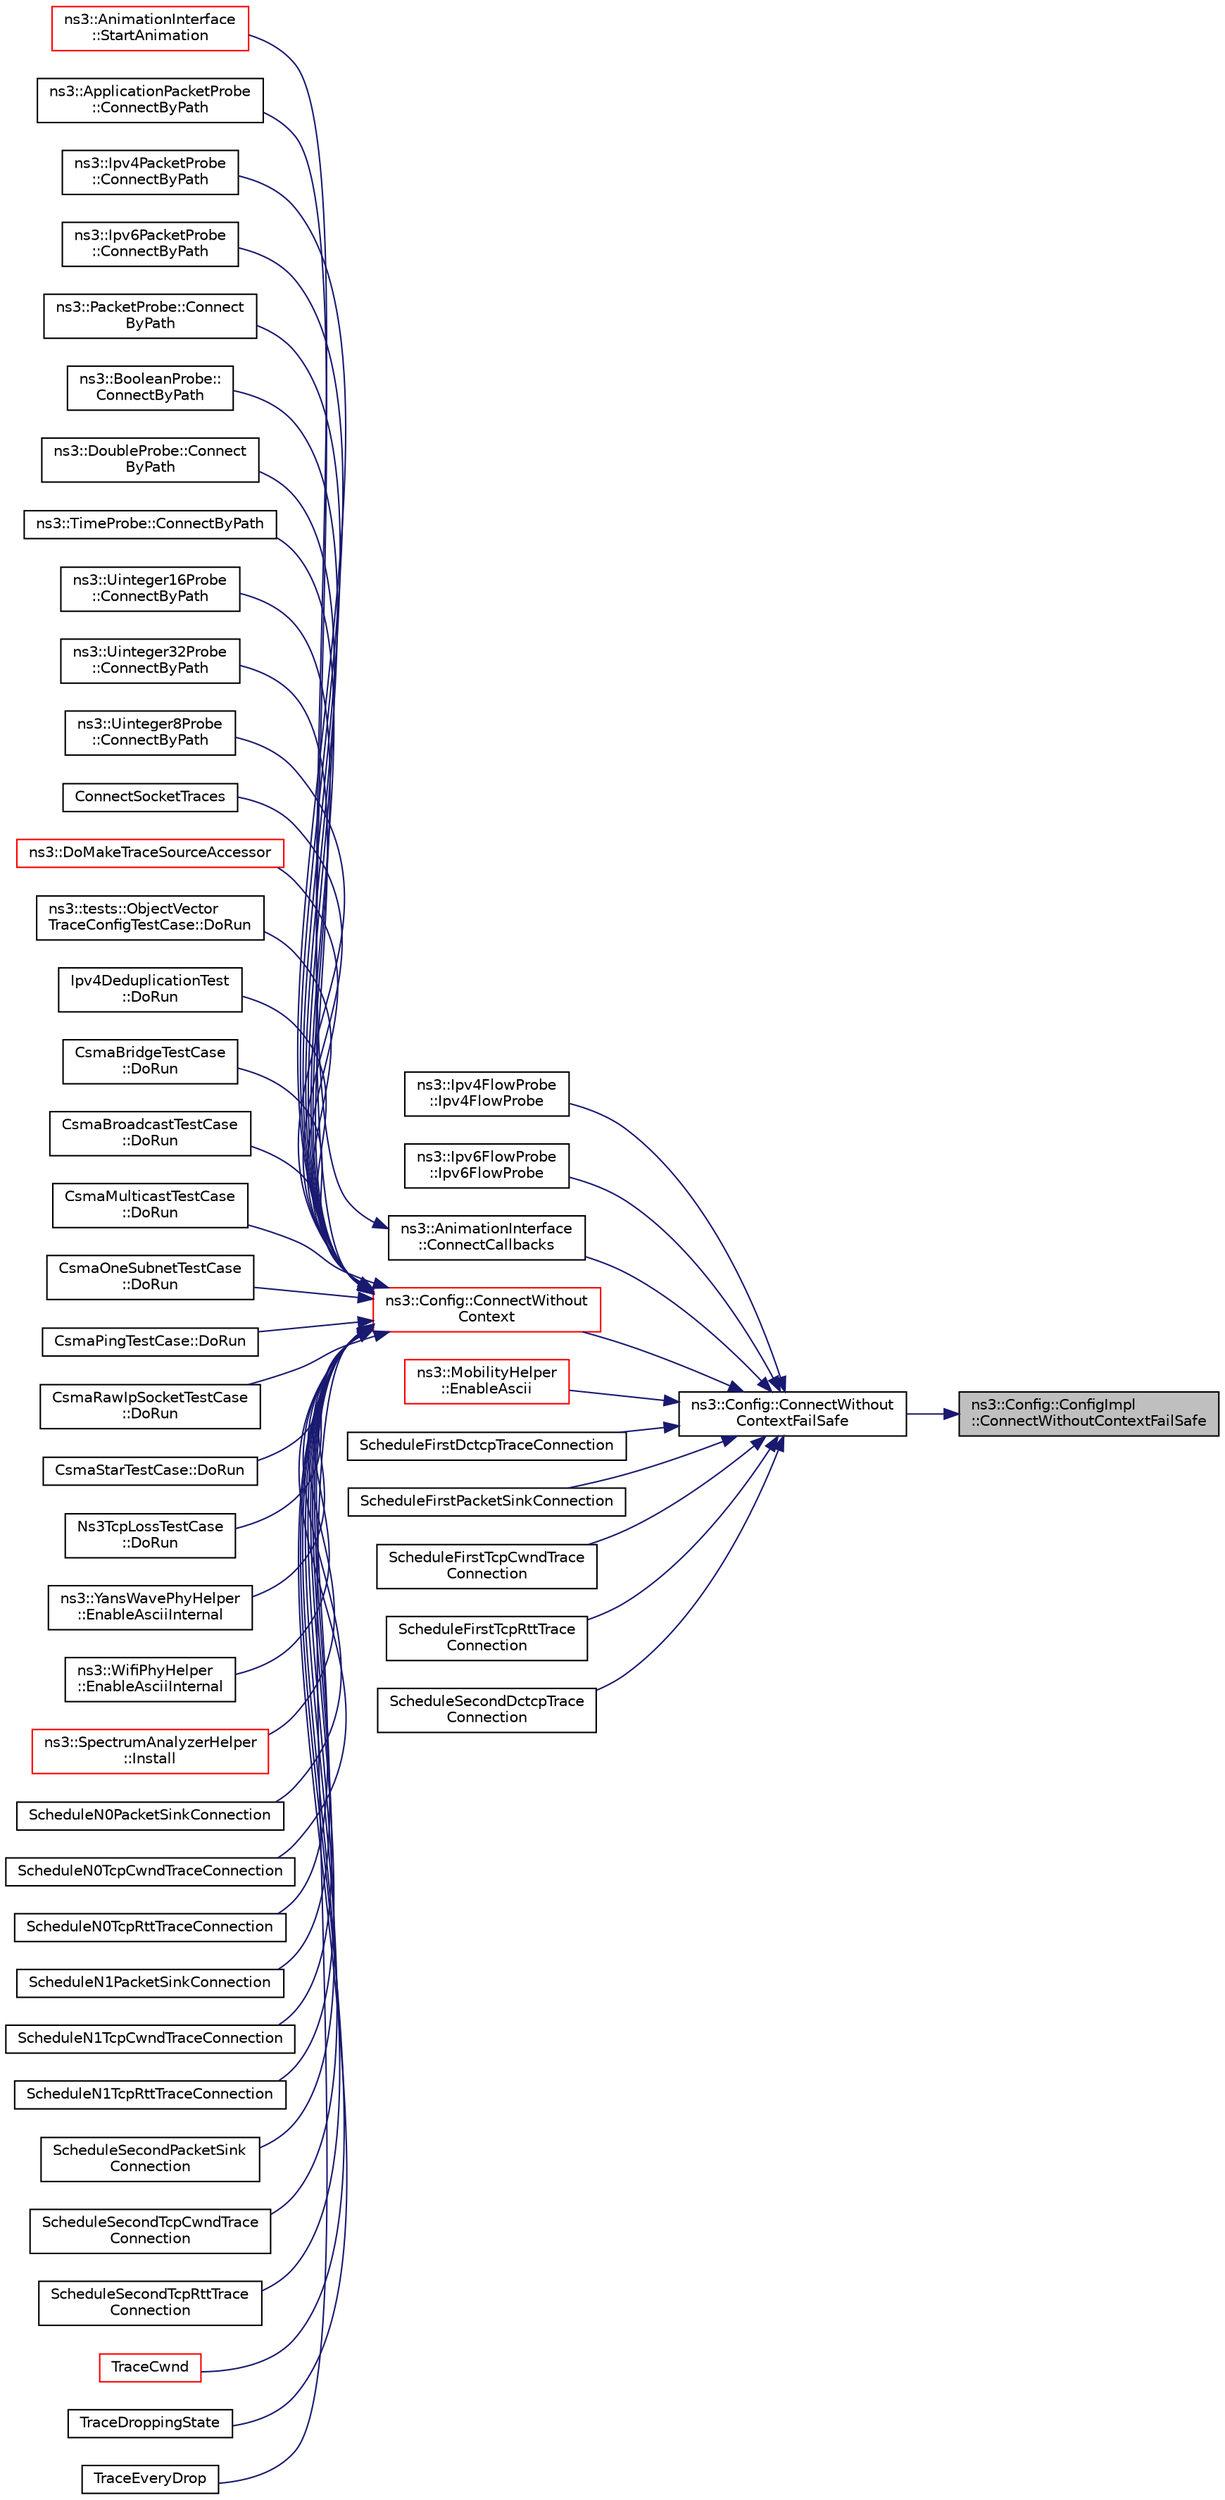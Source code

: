digraph "ns3::Config::ConfigImpl::ConnectWithoutContextFailSafe"
{
 // LATEX_PDF_SIZE
  edge [fontname="Helvetica",fontsize="10",labelfontname="Helvetica",labelfontsize="10"];
  node [fontname="Helvetica",fontsize="10",shape=record];
  rankdir="RL";
  Node1 [label="ns3::Config::ConfigImpl\l::ConnectWithoutContextFailSafe",height=0.2,width=0.4,color="black", fillcolor="grey75", style="filled", fontcolor="black",tooltip="This function will attempt to find all trace sources which match the input path and will then connect..."];
  Node1 -> Node2 [dir="back",color="midnightblue",fontsize="10",style="solid",fontname="Helvetica"];
  Node2 [label="ns3::Config::ConnectWithout\lContextFailSafe",height=0.2,width=0.4,color="black", fillcolor="white", style="filled",URL="$namespacens3_1_1_config.html#afe7da9182a8f57ffe79c2bd0e434af50",tooltip="This function will attempt to find all trace sources which match the input path and will then connect..."];
  Node2 -> Node3 [dir="back",color="midnightblue",fontsize="10",style="solid",fontname="Helvetica"];
  Node3 [label="ns3::Ipv4FlowProbe\l::Ipv4FlowProbe",height=0.2,width=0.4,color="black", fillcolor="white", style="filled",URL="$classns3_1_1_ipv4_flow_probe.html#ac22ef10899500d98945fc8140fab1cb4",tooltip="Constructor."];
  Node2 -> Node4 [dir="back",color="midnightblue",fontsize="10",style="solid",fontname="Helvetica"];
  Node4 [label="ns3::Ipv6FlowProbe\l::Ipv6FlowProbe",height=0.2,width=0.4,color="black", fillcolor="white", style="filled",URL="$classns3_1_1_ipv6_flow_probe.html#aa276e5ac5c1a0162bd987f235a8164a5",tooltip="Constructor."];
  Node2 -> Node5 [dir="back",color="midnightblue",fontsize="10",style="solid",fontname="Helvetica"];
  Node5 [label="ns3::AnimationInterface\l::ConnectCallbacks",height=0.2,width=0.4,color="black", fillcolor="white", style="filled",URL="$classns3_1_1_animation_interface.html#a3475aa338984f2024403caa04c146027",tooltip="Connect callbacks function."];
  Node5 -> Node6 [dir="back",color="midnightblue",fontsize="10",style="solid",fontname="Helvetica"];
  Node6 [label="ns3::AnimationInterface\l::StartAnimation",height=0.2,width=0.4,color="red", fillcolor="white", style="filled",URL="$classns3_1_1_animation_interface.html#aed28bace6b97494e11179766449bb442",tooltip="Start animation function."];
  Node2 -> Node8 [dir="back",color="midnightblue",fontsize="10",style="solid",fontname="Helvetica"];
  Node8 [label="ns3::Config::ConnectWithout\lContext",height=0.2,width=0.4,color="red", fillcolor="white", style="filled",URL="$group__config.html#gaa2f896aa7021f95fffabc80b2ec22e08",tooltip=" "];
  Node8 -> Node9 [dir="back",color="midnightblue",fontsize="10",style="solid",fontname="Helvetica"];
  Node9 [label="ns3::ApplicationPacketProbe\l::ConnectByPath",height=0.2,width=0.4,color="black", fillcolor="white", style="filled",URL="$classns3_1_1_application_packet_probe.html#a0752c9821f165dea42c7d79080d16825",tooltip="connect to a trace source provided by a config path"];
  Node8 -> Node10 [dir="back",color="midnightblue",fontsize="10",style="solid",fontname="Helvetica"];
  Node10 [label="ns3::Ipv4PacketProbe\l::ConnectByPath",height=0.2,width=0.4,color="black", fillcolor="white", style="filled",URL="$classns3_1_1_ipv4_packet_probe.html#a9369efa232346b76cdd3e8c51b3e8e9b",tooltip="connect to a trace source provided by a config path"];
  Node8 -> Node11 [dir="back",color="midnightblue",fontsize="10",style="solid",fontname="Helvetica"];
  Node11 [label="ns3::Ipv6PacketProbe\l::ConnectByPath",height=0.2,width=0.4,color="black", fillcolor="white", style="filled",URL="$classns3_1_1_ipv6_packet_probe.html#aef98bcfb1fb84491f91748400b414e63",tooltip="connect to a trace source provided by a config path"];
  Node8 -> Node12 [dir="back",color="midnightblue",fontsize="10",style="solid",fontname="Helvetica"];
  Node12 [label="ns3::PacketProbe::Connect\lByPath",height=0.2,width=0.4,color="black", fillcolor="white", style="filled",URL="$classns3_1_1_packet_probe.html#a9cec685e050a759da9fcbb1f20945b10",tooltip="connect to a trace source provided by a config path"];
  Node8 -> Node13 [dir="back",color="midnightblue",fontsize="10",style="solid",fontname="Helvetica"];
  Node13 [label="ns3::BooleanProbe::\lConnectByPath",height=0.2,width=0.4,color="black", fillcolor="white", style="filled",URL="$classns3_1_1_boolean_probe.html#af6e8114003bfeacefb0a45168d470d79",tooltip="connect to a trace source provided by a config path"];
  Node8 -> Node14 [dir="back",color="midnightblue",fontsize="10",style="solid",fontname="Helvetica"];
  Node14 [label="ns3::DoubleProbe::Connect\lByPath",height=0.2,width=0.4,color="black", fillcolor="white", style="filled",URL="$classns3_1_1_double_probe.html#a0f34962630dbb3af28c74c8b517824a7",tooltip="connect to a trace source provided by a config path"];
  Node8 -> Node15 [dir="back",color="midnightblue",fontsize="10",style="solid",fontname="Helvetica"];
  Node15 [label="ns3::TimeProbe::ConnectByPath",height=0.2,width=0.4,color="black", fillcolor="white", style="filled",URL="$classns3_1_1_time_probe.html#a537eb677001130b775c926e2432ad84e",tooltip="connect to a trace source provided by a config path"];
  Node8 -> Node16 [dir="back",color="midnightblue",fontsize="10",style="solid",fontname="Helvetica"];
  Node16 [label="ns3::Uinteger16Probe\l::ConnectByPath",height=0.2,width=0.4,color="black", fillcolor="white", style="filled",URL="$classns3_1_1_uinteger16_probe.html#aada9bd9beb9145df7e5b8d1e1e97d95b",tooltip="connect to a trace source provided by a config path"];
  Node8 -> Node17 [dir="back",color="midnightblue",fontsize="10",style="solid",fontname="Helvetica"];
  Node17 [label="ns3::Uinteger32Probe\l::ConnectByPath",height=0.2,width=0.4,color="black", fillcolor="white", style="filled",URL="$classns3_1_1_uinteger32_probe.html#a3b81bb7d6ab54bad196c9c90823aed08",tooltip="connect to a trace source provided by a config path"];
  Node8 -> Node18 [dir="back",color="midnightblue",fontsize="10",style="solid",fontname="Helvetica"];
  Node18 [label="ns3::Uinteger8Probe\l::ConnectByPath",height=0.2,width=0.4,color="black", fillcolor="white", style="filled",URL="$classns3_1_1_uinteger8_probe.html#a0628446588b4c495946af78962a5dd0c",tooltip="connect to a trace source provided by a config path"];
  Node8 -> Node19 [dir="back",color="midnightblue",fontsize="10",style="solid",fontname="Helvetica"];
  Node19 [label="ConnectSocketTraces",height=0.2,width=0.4,color="black", fillcolor="white", style="filled",URL="$tcp-pacing_8cc.html#a8560bde63cb6e277e8b7f4d4197e073c",tooltip=" "];
  Node8 -> Node20 [dir="back",color="midnightblue",fontsize="10",style="solid",fontname="Helvetica"];
  Node20 [label="ns3::DoMakeTraceSourceAccessor",height=0.2,width=0.4,color="red", fillcolor="white", style="filled",URL="$group__tracing.html#ga58e9c4db480094cef0bb8d87118146e5",tooltip="MakeTraceSourceAccessor() implementation."];
  Node8 -> Node162 [dir="back",color="midnightblue",fontsize="10",style="solid",fontname="Helvetica"];
  Node162 [label="ns3::tests::ObjectVector\lTraceConfigTestCase::DoRun",height=0.2,width=0.4,color="black", fillcolor="white", style="filled",URL="$classns3_1_1tests_1_1_object_vector_trace_config_test_case.html#a85bc0b64676a074916073f9859b20f75",tooltip="Implementation to actually run this TestCase."];
  Node8 -> Node163 [dir="back",color="midnightblue",fontsize="10",style="solid",fontname="Helvetica"];
  Node163 [label="Ipv4DeduplicationTest\l::DoRun",height=0.2,width=0.4,color="black", fillcolor="white", style="filled",URL="$class_ipv4_deduplication_test.html#a5e5727b7b8436191367a912d0e1a16e3",tooltip="Implementation to actually run this TestCase."];
  Node8 -> Node164 [dir="back",color="midnightblue",fontsize="10",style="solid",fontname="Helvetica"];
  Node164 [label="CsmaBridgeTestCase\l::DoRun",height=0.2,width=0.4,color="black", fillcolor="white", style="filled",URL="$class_csma_bridge_test_case.html#a418aed79734ecaf7b1d0be507ff3d580",tooltip="Implementation to actually run this TestCase."];
  Node8 -> Node165 [dir="back",color="midnightblue",fontsize="10",style="solid",fontname="Helvetica"];
  Node165 [label="CsmaBroadcastTestCase\l::DoRun",height=0.2,width=0.4,color="black", fillcolor="white", style="filled",URL="$class_csma_broadcast_test_case.html#a7627bd73126abea431bd84a676e43471",tooltip="Implementation to actually run this TestCase."];
  Node8 -> Node166 [dir="back",color="midnightblue",fontsize="10",style="solid",fontname="Helvetica"];
  Node166 [label="CsmaMulticastTestCase\l::DoRun",height=0.2,width=0.4,color="black", fillcolor="white", style="filled",URL="$class_csma_multicast_test_case.html#a1251df8e18b5cc31f4aa6f88bda7ffd5",tooltip="Implementation to actually run this TestCase."];
  Node8 -> Node167 [dir="back",color="midnightblue",fontsize="10",style="solid",fontname="Helvetica"];
  Node167 [label="CsmaOneSubnetTestCase\l::DoRun",height=0.2,width=0.4,color="black", fillcolor="white", style="filled",URL="$class_csma_one_subnet_test_case.html#a801e886faf2701f211892bb32df83cb1",tooltip="Implementation to actually run this TestCase."];
  Node8 -> Node168 [dir="back",color="midnightblue",fontsize="10",style="solid",fontname="Helvetica"];
  Node168 [label="CsmaPingTestCase::DoRun",height=0.2,width=0.4,color="black", fillcolor="white", style="filled",URL="$class_csma_ping_test_case.html#a975ad130eac1dcf501124552e1bc4e2c",tooltip="Implementation to actually run this TestCase."];
  Node8 -> Node169 [dir="back",color="midnightblue",fontsize="10",style="solid",fontname="Helvetica"];
  Node169 [label="CsmaRawIpSocketTestCase\l::DoRun",height=0.2,width=0.4,color="black", fillcolor="white", style="filled",URL="$class_csma_raw_ip_socket_test_case.html#abebb23d96a216d35072bc800316c23cb",tooltip="Implementation to actually run this TestCase."];
  Node8 -> Node170 [dir="back",color="midnightblue",fontsize="10",style="solid",fontname="Helvetica"];
  Node170 [label="CsmaStarTestCase::DoRun",height=0.2,width=0.4,color="black", fillcolor="white", style="filled",URL="$class_csma_star_test_case.html#ab2214447716ce03f34f02b9e9af477d5",tooltip="Implementation to actually run this TestCase."];
  Node8 -> Node171 [dir="back",color="midnightblue",fontsize="10",style="solid",fontname="Helvetica"];
  Node171 [label="Ns3TcpLossTestCase\l::DoRun",height=0.2,width=0.4,color="black", fillcolor="white", style="filled",URL="$class_ns3_tcp_loss_test_case.html#aa6494c8b5df42627efd9625374b2eeeb",tooltip="Implementation to actually run this TestCase."];
  Node8 -> Node172 [dir="back",color="midnightblue",fontsize="10",style="solid",fontname="Helvetica"];
  Node172 [label="ns3::YansWavePhyHelper\l::EnableAsciiInternal",height=0.2,width=0.4,color="black", fillcolor="white", style="filled",URL="$classns3_1_1_yans_wave_phy_helper.html#ad015eeeabbdf7522d52de94d22fcc207",tooltip="Enable ascii trace output on the indicated net device."];
  Node8 -> Node173 [dir="back",color="midnightblue",fontsize="10",style="solid",fontname="Helvetica"];
  Node173 [label="ns3::WifiPhyHelper\l::EnableAsciiInternal",height=0.2,width=0.4,color="black", fillcolor="white", style="filled",URL="$classns3_1_1_wifi_phy_helper.html#a930fe270c6c08af23d5333b87ed5997b",tooltip="Enable ASCII trace output on the indicated net device."];
  Node8 -> Node174 [dir="back",color="midnightblue",fontsize="10",style="solid",fontname="Helvetica"];
  Node174 [label="ns3::SpectrumAnalyzerHelper\l::Install",height=0.2,width=0.4,color="red", fillcolor="white", style="filled",URL="$classns3_1_1_spectrum_analyzer_helper.html#a32d0b627f609f9c61f7d7043f1d779af",tooltip=" "];
  Node8 -> Node176 [dir="back",color="midnightblue",fontsize="10",style="solid",fontname="Helvetica"];
  Node176 [label="ScheduleN0PacketSinkConnection",height=0.2,width=0.4,color="black", fillcolor="white", style="filled",URL="$fqcodel-l4s-example_8cc.html#a5dc01317750d2ecaf5597c0a52fe14e2",tooltip=" "];
  Node8 -> Node177 [dir="back",color="midnightblue",fontsize="10",style="solid",fontname="Helvetica"];
  Node177 [label="ScheduleN0TcpCwndTraceConnection",height=0.2,width=0.4,color="black", fillcolor="white", style="filled",URL="$fqcodel-l4s-example_8cc.html#a1077b2d3b9994a5814cf2e5967a2254d",tooltip=" "];
  Node8 -> Node178 [dir="back",color="midnightblue",fontsize="10",style="solid",fontname="Helvetica"];
  Node178 [label="ScheduleN0TcpRttTraceConnection",height=0.2,width=0.4,color="black", fillcolor="white", style="filled",URL="$fqcodel-l4s-example_8cc.html#aff91e3a49f4c14f167bd66e5e72f4e5f",tooltip=" "];
  Node8 -> Node179 [dir="back",color="midnightblue",fontsize="10",style="solid",fontname="Helvetica"];
  Node179 [label="ScheduleN1PacketSinkConnection",height=0.2,width=0.4,color="black", fillcolor="white", style="filled",URL="$fqcodel-l4s-example_8cc.html#a32694c106771c254ccd39f73a0b99cd9",tooltip=" "];
  Node8 -> Node180 [dir="back",color="midnightblue",fontsize="10",style="solid",fontname="Helvetica"];
  Node180 [label="ScheduleN1TcpCwndTraceConnection",height=0.2,width=0.4,color="black", fillcolor="white", style="filled",URL="$fqcodel-l4s-example_8cc.html#aa44ada63352e2e71e17a4a9163eefe01",tooltip=" "];
  Node8 -> Node181 [dir="back",color="midnightblue",fontsize="10",style="solid",fontname="Helvetica"];
  Node181 [label="ScheduleN1TcpRttTraceConnection",height=0.2,width=0.4,color="black", fillcolor="white", style="filled",URL="$fqcodel-l4s-example_8cc.html#a23a60a89f2c14f75bf19631429de6a93",tooltip=" "];
  Node8 -> Node182 [dir="back",color="midnightblue",fontsize="10",style="solid",fontname="Helvetica"];
  Node182 [label="ScheduleSecondPacketSink\lConnection",height=0.2,width=0.4,color="black", fillcolor="white", style="filled",URL="$tcp-validation_8cc.html#a87a95447ab557dc29af55ece16342a2d",tooltip=" "];
  Node8 -> Node183 [dir="back",color="midnightblue",fontsize="10",style="solid",fontname="Helvetica"];
  Node183 [label="ScheduleSecondTcpCwndTrace\lConnection",height=0.2,width=0.4,color="black", fillcolor="white", style="filled",URL="$tcp-validation_8cc.html#a9ac440c63de65b4073cd44f4e50021a4",tooltip=" "];
  Node8 -> Node184 [dir="back",color="midnightblue",fontsize="10",style="solid",fontname="Helvetica"];
  Node184 [label="ScheduleSecondTcpRttTrace\lConnection",height=0.2,width=0.4,color="black", fillcolor="white", style="filled",URL="$tcp-validation_8cc.html#a1ed2ba0215bea127af8ca0c8a7cbca13",tooltip=" "];
  Node8 -> Node185 [dir="back",color="midnightblue",fontsize="10",style="solid",fontname="Helvetica"];
  Node185 [label="TraceCwnd",height=0.2,width=0.4,color="red", fillcolor="white", style="filled",URL="$examples_2tcp_2tcp-linux-reno_8cc.html#a2e07a4fd7289bec0b03902e8217c9809",tooltip=" "];
  Node8 -> Node187 [dir="back",color="midnightblue",fontsize="10",style="solid",fontname="Helvetica"];
  Node187 [label="TraceDroppingState",height=0.2,width=0.4,color="black", fillcolor="white", style="filled",URL="$codel-vs-pfifo-asymmetric_8cc.html#a20d7d9452b7e5c42ebc464a728682614",tooltip=" "];
  Node8 -> Node188 [dir="back",color="midnightblue",fontsize="10",style="solid",fontname="Helvetica"];
  Node188 [label="TraceEveryDrop",height=0.2,width=0.4,color="black", fillcolor="white", style="filled",URL="$codel-vs-pfifo-asymmetric_8cc.html#acc8c5885e95cf5d91788a281acfe977f",tooltip=" "];
  Node2 -> Node197 [dir="back",color="midnightblue",fontsize="10",style="solid",fontname="Helvetica"];
  Node197 [label="ns3::MobilityHelper\l::EnableAscii",height=0.2,width=0.4,color="red", fillcolor="white", style="filled",URL="$classns3_1_1_mobility_helper.html#af5b410b07e9d77b782714c39e3506a9e",tooltip=" "];
  Node2 -> Node200 [dir="back",color="midnightblue",fontsize="10",style="solid",fontname="Helvetica"];
  Node200 [label="ScheduleFirstDctcpTraceConnection",height=0.2,width=0.4,color="black", fillcolor="white", style="filled",URL="$tcp-validation_8cc.html#a3a0bb679d6a10cfe802e32ff8db48d69",tooltip=" "];
  Node2 -> Node201 [dir="back",color="midnightblue",fontsize="10",style="solid",fontname="Helvetica"];
  Node201 [label="ScheduleFirstPacketSinkConnection",height=0.2,width=0.4,color="black", fillcolor="white", style="filled",URL="$tcp-validation_8cc.html#a162989b2a02ad52280b0de7f0efb631e",tooltip=" "];
  Node2 -> Node202 [dir="back",color="midnightblue",fontsize="10",style="solid",fontname="Helvetica"];
  Node202 [label="ScheduleFirstTcpCwndTrace\lConnection",height=0.2,width=0.4,color="black", fillcolor="white", style="filled",URL="$tcp-validation_8cc.html#af92ea1bb7d547689d150bfbf43568abd",tooltip=" "];
  Node2 -> Node203 [dir="back",color="midnightblue",fontsize="10",style="solid",fontname="Helvetica"];
  Node203 [label="ScheduleFirstTcpRttTrace\lConnection",height=0.2,width=0.4,color="black", fillcolor="white", style="filled",URL="$tcp-validation_8cc.html#aec8f7986558abc314b113acbed3c06b9",tooltip=" "];
  Node2 -> Node204 [dir="back",color="midnightblue",fontsize="10",style="solid",fontname="Helvetica"];
  Node204 [label="ScheduleSecondDctcpTrace\lConnection",height=0.2,width=0.4,color="black", fillcolor="white", style="filled",URL="$tcp-validation_8cc.html#a079cfc328df19acccee83d81340bac3b",tooltip=" "];
}
